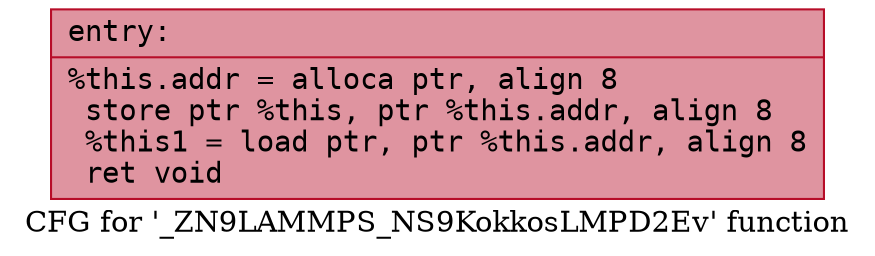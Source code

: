 digraph "CFG for '_ZN9LAMMPS_NS9KokkosLMPD2Ev' function" {
	label="CFG for '_ZN9LAMMPS_NS9KokkosLMPD2Ev' function";

	Node0x565291c87560 [shape=record,color="#b70d28ff", style=filled, fillcolor="#b70d2870" fontname="Courier",label="{entry:\l|  %this.addr = alloca ptr, align 8\l  store ptr %this, ptr %this.addr, align 8\l  %this1 = load ptr, ptr %this.addr, align 8\l  ret void\l}"];
}

